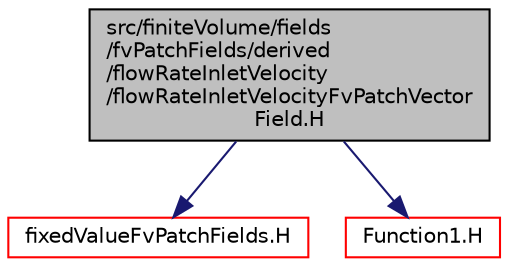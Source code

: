 digraph "src/finiteVolume/fields/fvPatchFields/derived/flowRateInletVelocity/flowRateInletVelocityFvPatchVectorField.H"
{
  bgcolor="transparent";
  edge [fontname="Helvetica",fontsize="10",labelfontname="Helvetica",labelfontsize="10"];
  node [fontname="Helvetica",fontsize="10",shape=record];
  Node1 [label="src/finiteVolume/fields\l/fvPatchFields/derived\l/flowRateInletVelocity\l/flowRateInletVelocityFvPatchVector\lField.H",height=0.2,width=0.4,color="black", fillcolor="grey75", style="filled" fontcolor="black"];
  Node1 -> Node2 [color="midnightblue",fontsize="10",style="solid",fontname="Helvetica"];
  Node2 [label="fixedValueFvPatchFields.H",height=0.2,width=0.4,color="red",URL="$fixedValueFvPatchFields_8H.html"];
  Node1 -> Node3 [color="midnightblue",fontsize="10",style="solid",fontname="Helvetica"];
  Node3 [label="Function1.H",height=0.2,width=0.4,color="red",URL="$Function1_8H.html"];
}
